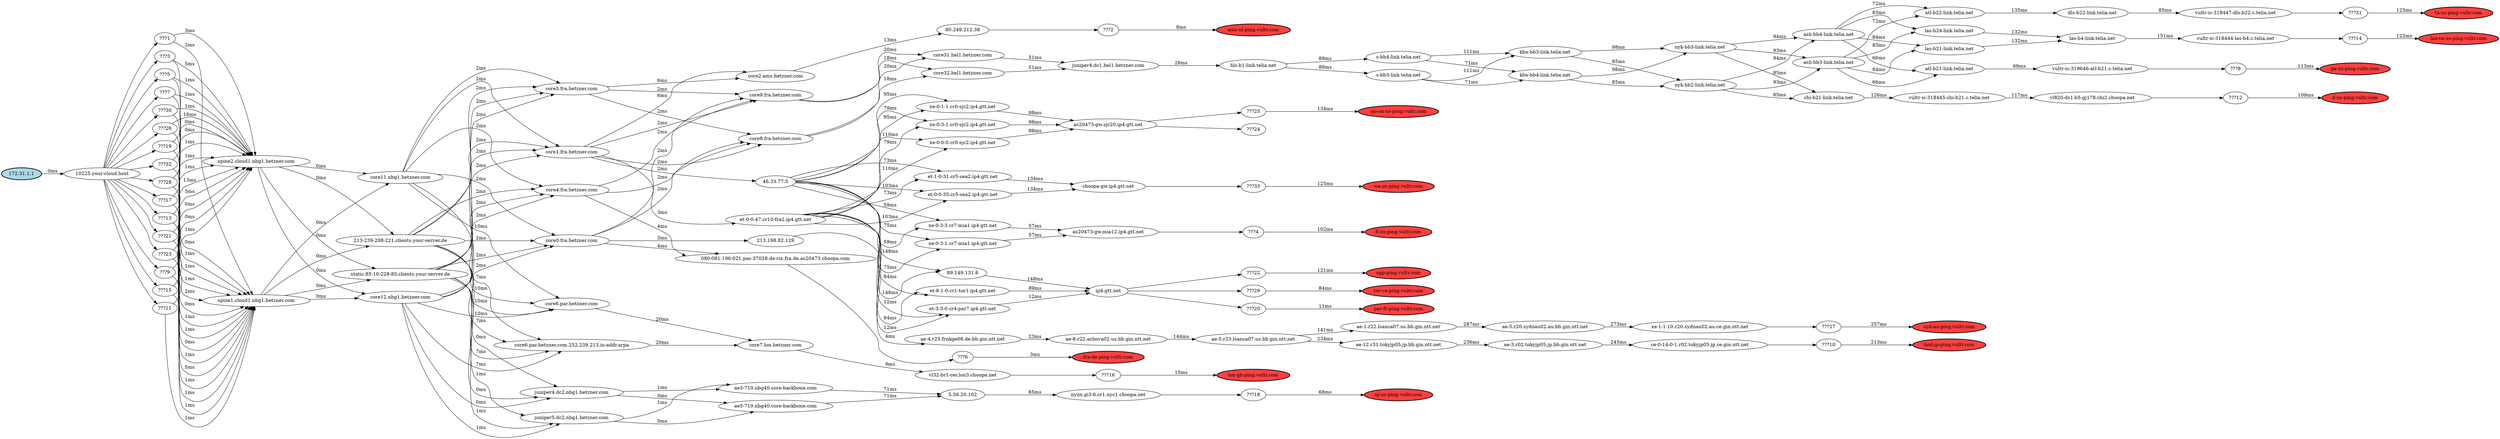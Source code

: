 digraph network {
	rankdir=LR;
	overlap=prism;

	"172.31.1.1" [style="bold,filled",fillcolor = lightblue];

	"ams-nl-ping.vultr.com" [style="bold,filled",fillcolor = brown1];
	"fl-us-ping.vultr.com" [style="bold,filled",fillcolor = brown1];
	"fra-de-ping.vultr.com" [style="bold,filled",fillcolor = brown1];
	"ga-us-ping.vultr.com" [style="bold,filled",fillcolor = brown1];
	"hnd-jp-ping.vultr.com" [style="bold,filled",fillcolor = brown1];
	"il-us-ping.vultr.com" [style="bold,filled",fillcolor = brown1];
	"lax-ca-us-ping.vultr.com" [style="bold,filled",fillcolor = brown1];
	"lon-gb-ping.vultr.com" [style="bold,filled",fillcolor = brown1];
	"nj-us-ping.vultr.com" [style="bold,filled",fillcolor = brown1];
	"par-fr-ping.vultr.com" [style="bold,filled",fillcolor = brown1];
	"sgp-ping.vultr.com" [style="bold,filled",fillcolor = brown1];
	"sjo-ca-us-ping.vultr.com" [style="bold,filled",fillcolor = brown1];
	"syd-au-ping.vultr.com" [style="bold,filled",fillcolor = brown1];
	"tor-ca-ping.vultr.com" [style="bold,filled",fillcolor = brown1];
	"tx-us-ping.vultr.com" [style="bold,filled",fillcolor = brown1];
	"wa-us-ping.vultr.com" [style="bold,filled",fillcolor = brown1];

	"172.31.1.1" -> "10225.your-cloud.host"[label="0ms"];
	"10225.your-cloud.host" -> "???1";
	"???1" -> "spine2.cloud1.nbg1.hetzner.com"[label="3ms"];
	"???1" -> "spine1.cloud1.nbg1.hetzner.com"[label="2ms"];
	"spine2.cloud1.nbg1.hetzner.com" -> "static.85-10-228-85.clients.your-server.de"[label="0ms"];
	"spine2.cloud1.nbg1.hetzner.com" -> "core12.nbg1.hetzner.com"[label="0ms"];
	"spine2.cloud1.nbg1.hetzner.com" -> "core11.nbg1.hetzner.com"[label="0ms"];
	"spine2.cloud1.nbg1.hetzner.com" -> "213-239-208-221.clients.your-server.de"[label="0ms"];
	"spine1.cloud1.nbg1.hetzner.com" -> "static.85-10-228-85.clients.your-server.de"[label="0ms"];
	"spine1.cloud1.nbg1.hetzner.com" -> "core12.nbg1.hetzner.com"[label="0ms"];
	"spine1.cloud1.nbg1.hetzner.com" -> "core11.nbg1.hetzner.com"[label="0ms"];
	"spine1.cloud1.nbg1.hetzner.com" -> "213-239-208-221.clients.your-server.de"[label="0ms"];
	"static.85-10-228-85.clients.your-server.de" -> "core1.fra.hetzner.com"[label="2ms"];
	"static.85-10-228-85.clients.your-server.de" -> "core5.fra.hetzner.com"[label="2ms"];
	"core12.nbg1.hetzner.com" -> "core1.fra.hetzner.com"[label="2ms"];
	"core12.nbg1.hetzner.com" -> "core5.fra.hetzner.com"[label="2ms"];
	"core11.nbg1.hetzner.com" -> "core1.fra.hetzner.com"[label="2ms"];
	"core11.nbg1.hetzner.com" -> "core5.fra.hetzner.com"[label="2ms"];
	"213-239-208-221.clients.your-server.de" -> "core1.fra.hetzner.com"[label="2ms"];
	"213-239-208-221.clients.your-server.de" -> "core5.fra.hetzner.com"[label="2ms"];
	"core1.fra.hetzner.com" -> "core2.ams.hetzner.com"[label="6ms"];
	"core5.fra.hetzner.com" -> "core2.ams.hetzner.com"[label="6ms"];
	"core2.ams.hetzner.com" -> "80.249.212.38"[label="13ms"];
	"80.249.212.38" -> "???2";
	"???2" -> "ams-nl-ping.vultr.com"[label="8ms"];
	"10225.your-cloud.host" -> "???3";
	"???3" -> "spine2.cloud1.nbg1.hetzner.com"[label="5ms"];
	"???3" -> "spine1.cloud1.nbg1.hetzner.com"[label="0ms"];
	"core1.fra.hetzner.com" -> "46.33.77.5"[label="2ms"];
	"core1.fra.hetzner.com" -> "et-0-0-47.cr10-fra2.ip4.gtt.net"[label="3ms"];
	"46.33.77.5" -> "xe-0-3-1.cr7-mia1.ip4.gtt.net"[label="75ms"];
	"46.33.77.5" -> "xe-0-3-3.cr7-mia1.ip4.gtt.net"[label="59ms"];
	"et-0-0-47.cr10-fra2.ip4.gtt.net" -> "xe-0-3-1.cr7-mia1.ip4.gtt.net"[label="75ms"];
	"et-0-0-47.cr10-fra2.ip4.gtt.net" -> "xe-0-3-3.cr7-mia1.ip4.gtt.net"[label="59ms"];
	"xe-0-3-1.cr7-mia1.ip4.gtt.net" -> "as20473-gw.mia12.ip4.gtt.net"[label="57ms"];
	"xe-0-3-3.cr7-mia1.ip4.gtt.net" -> "as20473-gw.mia12.ip4.gtt.net"[label="57ms"];
	"as20473-gw.mia12.ip4.gtt.net" -> "???4";
	"???4" -> "fl-us-ping.vultr.com"[label="102ms"];
	"10225.your-cloud.host" -> "???5";
	"???5" -> "spine2.cloud1.nbg1.hetzner.com"[label="1ms"];
	"???5" -> "spine1.cloud1.nbg1.hetzner.com"[label="1ms"];
	"213-239-208-221.clients.your-server.de" -> "core0.fra.hetzner.com"[label="2ms"];
	"213-239-208-221.clients.your-server.de" -> "core4.fra.hetzner.com"[label="2ms"];
	"core12.nbg1.hetzner.com" -> "core0.fra.hetzner.com"[label="2ms"];
	"core12.nbg1.hetzner.com" -> "core4.fra.hetzner.com"[label="2ms"];
	"core11.nbg1.hetzner.com" -> "core0.fra.hetzner.com"[label="2ms"];
	"core11.nbg1.hetzner.com" -> "core4.fra.hetzner.com"[label="2ms"];
	"static.85-10-228-85.clients.your-server.de" -> "core0.fra.hetzner.com"[label="2ms"];
	"static.85-10-228-85.clients.your-server.de" -> "core4.fra.hetzner.com"[label="2ms"];
	"core0.fra.hetzner.com" -> "080-081-196-021.pas-37028.de-cix.fra.de.as20473.choopa.com"[label="4ms"];
	"core4.fra.hetzner.com" -> "080-081-196-021.pas-37028.de-cix.fra.de.as20473.choopa.com"[label="4ms"];
	"080-081-196-021.pas-37028.de-cix.fra.de.as20473.choopa.com" -> "???6";
	"???6" -> "fra-de-ping.vultr.com"[label="3ms"];
	"10225.your-cloud.host" -> "???7";
	"???7" -> "spine2.cloud1.nbg1.hetzner.com"[label="1ms"];
	"???7" -> "spine1.cloud1.nbg1.hetzner.com"[label="1ms"];
	"core0.fra.hetzner.com" -> "core8.fra.hetzner.com"[label="2ms"];
	"core0.fra.hetzner.com" -> "core9.fra.hetzner.com"[label="2ms"];
	"core1.fra.hetzner.com" -> "core8.fra.hetzner.com"[label="2ms"];
	"core1.fra.hetzner.com" -> "core9.fra.hetzner.com"[label="2ms"];
	"core4.fra.hetzner.com" -> "core8.fra.hetzner.com"[label="2ms"];
	"core4.fra.hetzner.com" -> "core9.fra.hetzner.com"[label="2ms"];
	"core5.fra.hetzner.com" -> "core8.fra.hetzner.com"[label="2ms"];
	"core5.fra.hetzner.com" -> "core9.fra.hetzner.com"[label="2ms"];
	"core8.fra.hetzner.com" -> "core31.hel1.hetzner.com"[label="20ms"];
	"core8.fra.hetzner.com" -> "core32.hel1.hetzner.com"[label="18ms"];
	"core9.fra.hetzner.com" -> "core31.hel1.hetzner.com"[label="20ms"];
	"core9.fra.hetzner.com" -> "core32.hel1.hetzner.com"[label="18ms"];
	"core31.hel1.hetzner.com" -> "juniper4.dc1.hel1.hetzner.com"[label="51ms"];
	"core32.hel1.hetzner.com" -> "juniper4.dc1.hel1.hetzner.com"[label="51ms"];
	"juniper4.dc1.hel1.hetzner.com" -> "hls-b1-link.telia.net"[label="26ms"];
	"hls-b1-link.telia.net" -> "s-bb4-link.telia.net"[label="89ms"];
	"hls-b1-link.telia.net" -> "s-bb3-link.telia.net"[label="89ms"];
	"s-bb4-link.telia.net" -> "kbn-bb3-link.telia.net"[label="111ms"];
	"s-bb4-link.telia.net" -> "kbn-bb4-link.telia.net"[label="71ms"];
	"s-bb3-link.telia.net" -> "kbn-bb3-link.telia.net"[label="111ms"];
	"s-bb3-link.telia.net" -> "kbn-bb4-link.telia.net"[label="71ms"];
	"kbn-bb3-link.telia.net" -> "nyk-bb2-link.telia.net"[label="85ms"];
	"kbn-bb3-link.telia.net" -> "nyk-bb3-link.telia.net"[label="98ms"];
	"kbn-bb4-link.telia.net" -> "nyk-bb2-link.telia.net"[label="85ms"];
	"kbn-bb4-link.telia.net" -> "nyk-bb3-link.telia.net"[label="98ms"];
	"nyk-bb2-link.telia.net" -> "ash-bb4-link.telia.net"[label="94ms"];
	"nyk-bb2-link.telia.net" -> "ash-bb3-link.telia.net"[label="93ms"];
	"nyk-bb3-link.telia.net" -> "ash-bb4-link.telia.net"[label="94ms"];
	"nyk-bb3-link.telia.net" -> "ash-bb3-link.telia.net"[label="93ms"];
	"ash-bb4-link.telia.net" -> "atl-b21-link.telia.net"[label="66ms"];
	"ash-bb3-link.telia.net" -> "atl-b21-link.telia.net"[label="66ms"];
	"atl-b21-link.telia.net" -> "vultr-ic-319646-atl-b21.c.telia.net"[label="69ms"];
	"vultr-ic-319646-atl-b21.c.telia.net" -> "???8";
	"???8" -> "ga-us-ping.vultr.com"[label="113ms"];
	"10225.your-cloud.host" -> "???9";
	"???9" -> "spine1.cloud1.nbg1.hetzner.com"[label="1ms"];
	"???9" -> "spine2.cloud1.nbg1.hetzner.com"[label="0ms"];
	"core0.fra.hetzner.com" -> "213.198.82.129"[label="3ms"];
	"213.198.82.129" -> "ae-4.r25.frnkge08.de.bb.gin.ntt.net"[label="4ms"];
	"ae-4.r25.frnkge08.de.bb.gin.ntt.net" -> "ae-8.r22.asbnva02.us.bb.gin.ntt.net"[label="23ms"];
	"ae-8.r22.asbnva02.us.bb.gin.ntt.net" -> "ae-5.r23.lsanca07.us.bb.gin.ntt.net"[label="144ms"];
	"ae-5.r23.lsanca07.us.bb.gin.ntt.net" -> "ae-12.r31.tokyjp05.jp.bb.gin.ntt.net"[label="234ms"];
	"ae-12.r31.tokyjp05.jp.bb.gin.ntt.net" -> "ae-3.r02.tokyjp05.jp.bb.gin.ntt.net"[label="236ms"];
	"ae-3.r02.tokyjp05.jp.bb.gin.ntt.net" -> "ce-0-14-0-1.r02.tokyjp05.jp.ce.gin.ntt.net"[label="245ms"];
	"ce-0-14-0-1.r02.tokyjp05.jp.ce.gin.ntt.net" -> "???10";
	"???10" -> "hnd-jp-ping.vultr.com"[label="213ms"];
	"10225.your-cloud.host" -> "???11";
	"???11" -> "spine1.cloud1.nbg1.hetzner.com"[label="1ms"];
	"???11" -> "spine2.cloud1.nbg1.hetzner.com"[label="1ms"];
	"nyk-bb3-link.telia.net" -> "chi-b21-link.telia.net"[label="85ms"];
	"nyk-bb2-link.telia.net" -> "chi-b21-link.telia.net"[label="85ms"];
	"chi-b21-link.telia.net" -> "vultr-ic-318445-chi-b21.c.telia.net"[label="126ms"];
	"vultr-ic-318445-chi-b21.c.telia.net" -> "vl820-ds1-b5-gj178.chi2.choopa.net"[label="117ms"];
	"vl820-ds1-b5-gj178.chi2.choopa.net" -> "???12";
	"???12" -> "il-us-ping.vultr.com"[label="109ms"];
	"10225.your-cloud.host" -> "???13";
	"???13" -> "spine2.cloud1.nbg1.hetzner.com"[label="1ms"];
	"???13" -> "spine1.cloud1.nbg1.hetzner.com"[label="1ms"];
	"ash-bb4-link.telia.net" -> "las-b24-link.telia.net"[label="83ms"];
	"ash-bb4-link.telia.net" -> "las-b21-link.telia.net"[label="84ms"];
	"ash-bb3-link.telia.net" -> "las-b24-link.telia.net"[label="83ms"];
	"ash-bb3-link.telia.net" -> "las-b21-link.telia.net"[label="84ms"];
	"las-b24-link.telia.net" -> "las-b4-link.telia.net"[label="132ms"];
	"las-b21-link.telia.net" -> "las-b4-link.telia.net"[label="132ms"];
	"las-b4-link.telia.net" -> "vultr-ic-318444-las-b4.c.telia.net"[label="151ms"];
	"vultr-ic-318444-las-b4.c.telia.net" -> "???14";
	"???14" -> "lax-ca-us-ping.vultr.com"[label="122ms"];
	"10225.your-cloud.host" -> "???15";
	"???15" -> "spine2.cloud1.nbg1.hetzner.com"[label="0ms"];
	"???15" -> "spine1.cloud1.nbg1.hetzner.com"[label="1ms"];
	"core11.nbg1.hetzner.com" -> "core6.par.hetzner.com"[label="10ms"];
	"core11.nbg1.hetzner.com" -> "core6.par.hetzner.com.252.239.213.in-addr.arpa"[label="7ms"];
	"213-239-208-221.clients.your-server.de" -> "core6.par.hetzner.com"[label="10ms"];
	"213-239-208-221.clients.your-server.de" -> "core6.par.hetzner.com.252.239.213.in-addr.arpa"[label="7ms"];
	"static.85-10-228-85.clients.your-server.de" -> "core6.par.hetzner.com"[label="10ms"];
	"static.85-10-228-85.clients.your-server.de" -> "core6.par.hetzner.com.252.239.213.in-addr.arpa"[label="7ms"];
	"core12.nbg1.hetzner.com" -> "core6.par.hetzner.com"[label="10ms"];
	"core12.nbg1.hetzner.com" -> "core6.par.hetzner.com.252.239.213.in-addr.arpa"[label="7ms"];
	"core6.par.hetzner.com" -> "core7.lon.hetzner.com"[label="20ms"];
	"core6.par.hetzner.com.252.239.213.in-addr.arpa" -> "core7.lon.hetzner.com"[label="20ms"];
	"core7.lon.hetzner.com" -> "vl32-br1-cer.lon3.choopa.net"[label="9ms"];
	"vl32-br1-cer.lon3.choopa.net" -> "???16";
	"???16" -> "lon-gb-ping.vultr.com"[label="15ms"];
	"10225.your-cloud.host" -> "???17";
	"???17" -> "spine1.cloud1.nbg1.hetzner.com"[label="0ms"];
	"???17" -> "spine2.cloud1.nbg1.hetzner.com"[label="1ms"];
	"213-239-208-221.clients.your-server.de" -> "juniper5.dc2.nbg1.hetzner.com"[label="1ms"];
	"213-239-208-221.clients.your-server.de" -> "juniper4.dc2.nbg1.hetzner.com"[label="0ms"];
	"core12.nbg1.hetzner.com" -> "juniper5.dc2.nbg1.hetzner.com"[label="1ms"];
	"core12.nbg1.hetzner.com" -> "juniper4.dc2.nbg1.hetzner.com"[label="0ms"];
	"static.85-10-228-85.clients.your-server.de" -> "juniper5.dc2.nbg1.hetzner.com"[label="1ms"];
	"static.85-10-228-85.clients.your-server.de" -> "juniper4.dc2.nbg1.hetzner.com"[label="0ms"];
	"juniper5.dc2.nbg1.hetzner.com" -> "ae3-710.nbg40.core-backbone.com"[label="1ms"];
	"juniper5.dc2.nbg1.hetzner.com" -> "ae5-710.nbg40.core-backbone.com"[label="0ms"];
	"juniper4.dc2.nbg1.hetzner.com" -> "ae3-710.nbg40.core-backbone.com"[label="1ms"];
	"juniper4.dc2.nbg1.hetzner.com" -> "ae5-710.nbg40.core-backbone.com"[label="0ms"];
	"ae3-710.nbg40.core-backbone.com" -> "5.56.20.102"[label="71ms"];
	"ae5-710.nbg40.core-backbone.com" -> "5.56.20.102"[label="71ms"];
	"5.56.20.102" -> "nyiix.gi3-6.cr1.nyc1.choopa.net"[label="85ms"];
	"nyiix.gi3-6.cr1.nyc1.choopa.net" -> "???18";
	"???18" -> "nj-us-ping.vultr.com"[label="68ms"];
	"10225.your-cloud.host" -> "???19";
	"???19" -> "spine2.cloud1.nbg1.hetzner.com"[label="0ms"];
	"???19" -> "spine1.cloud1.nbg1.hetzner.com"[label="0ms"];
	"et-0-0-47.cr10-fra2.ip4.gtt.net" -> "et-3-3-0.cr4-par7.ip4.gtt.net"[label="12ms"];
	"46.33.77.5" -> "et-3-3-0.cr4-par7.ip4.gtt.net"[label="12ms"];
	"et-3-3-0.cr4-par7.ip4.gtt.net" -> "ip4.gtt.net"[label="12ms"];
	"ip4.gtt.net" -> "???20";
	"???20" -> "par-fr-ping.vultr.com"[label="11ms"];
	"10225.your-cloud.host" -> "???21";
	"???21" -> "spine2.cloud1.nbg1.hetzner.com"[label="13ms"];
	"???21" -> "spine1.cloud1.nbg1.hetzner.com"[label="5ms"];
	"46.33.77.5" -> "89.149.131.6"[label="148ms"];
	"et-0-0-47.cr10-fra2.ip4.gtt.net" -> "89.149.131.6"[label="148ms"];
	"89.149.131.6" -> "ip4.gtt.net"[label="148ms"];
	"ip4.gtt.net" -> "???22";
	"???22" -> "sgp-ping.vultr.com"[label="121ms"];
	"10225.your-cloud.host" -> "???23";
	"???23" -> "spine2.cloud1.nbg1.hetzner.com"[label="5ms"];
	"???23" -> "spine1.cloud1.nbg1.hetzner.com"[label="1ms"];
	"et-0-0-47.cr10-fra2.ip4.gtt.net" -> "xe-0-1-1.cr0-sjc2.ip4.gtt.net"[label="95ms"];
	"et-0-0-47.cr10-fra2.ip4.gtt.net" -> "xe-0-0-0.cr0-sjc2.ip4.gtt.net"[label="110ms"];
	"et-0-0-47.cr10-fra2.ip4.gtt.net" -> "xe-0-3-1.cr0-sjc2.ip4.gtt.net"[label="79ms"];
	"46.33.77.5" -> "xe-0-1-1.cr0-sjc2.ip4.gtt.net"[label="95ms"];
	"46.33.77.5" -> "xe-0-0-0.cr0-sjc2.ip4.gtt.net"[label="110ms"];
	"46.33.77.5" -> "xe-0-3-1.cr0-sjc2.ip4.gtt.net"[label="79ms"];
	"xe-0-1-1.cr0-sjc2.ip4.gtt.net" -> "as20473-gw.sjc20.ip4.gtt.net"[label="98ms"];
	"xe-0-0-0.cr0-sjc2.ip4.gtt.net" -> "as20473-gw.sjc20.ip4.gtt.net"[label="98ms"];
	"xe-0-3-1.cr0-sjc2.ip4.gtt.net" -> "as20473-gw.sjc20.ip4.gtt.net"[label="98ms"];
	"as20473-gw.sjc20.ip4.gtt.net" -> "???24";
	"as20473-gw.sjc20.ip4.gtt.net" -> "???25";
	"???25" -> "sjo-ca-us-ping.vultr.com"[label="134ms"];
	"10225.your-cloud.host" -> "???26";
	"???26" -> "spine1.cloud1.nbg1.hetzner.com"[label="2ms"];
	"???26" -> "spine2.cloud1.nbg1.hetzner.com"[label="16ms"];
	"ae-5.r23.lsanca07.us.bb.gin.ntt.net" -> "ae-1.r22.lsanca07.us.bb.gin.ntt.net"[label="141ms"];
	"ae-1.r22.lsanca07.us.bb.gin.ntt.net" -> "ae-5.r20.sydnau02.au.bb.gin.ntt.net"[label="287ms"];
	"ae-5.r20.sydnau02.au.bb.gin.ntt.net" -> "xe-1-1-10.r20.sydnau02.au.ce.gin.ntt.net"[label="273ms"];
	"xe-1-1-10.r20.sydnau02.au.ce.gin.ntt.net" -> "???27";
	"???27" -> "syd-au-ping.vultr.com"[label="257ms"];
	"10225.your-cloud.host" -> "???28";
	"???28" -> "spine1.cloud1.nbg1.hetzner.com"[label="1ms"];
	"???28" -> "spine2.cloud1.nbg1.hetzner.com"[label="1ms"];
	"46.33.77.5" -> "et-8-1-0.cr1-tor1.ip4.gtt.net"[label="84ms"];
	"et-0-0-47.cr10-fra2.ip4.gtt.net" -> "et-8-1-0.cr1-tor1.ip4.gtt.net"[label="84ms"];
	"et-8-1-0.cr1-tor1.ip4.gtt.net" -> "ip4.gtt.net"[label="89ms"];
	"ip4.gtt.net" -> "???29";
	"???29" -> "tor-ca-ping.vultr.com"[label="84ms"];
	"10225.your-cloud.host" -> "???30";
	"???30" -> "spine1.cloud1.nbg1.hetzner.com"[label="1ms"];
	"???30" -> "spine2.cloud1.nbg1.hetzner.com"[label="1ms"];
	"ash-bb4-link.telia.net" -> "atl-b22-link.telia.net"[label="72ms"];
	"ash-bb3-link.telia.net" -> "atl-b22-link.telia.net"[label="72ms"];
	"atl-b22-link.telia.net" -> "dls-b22-link.telia.net"[label="135ms"];
	"dls-b22-link.telia.net" -> "vultr-ic-318447-dls-b22.c.telia.net"[label="85ms"];
	"vultr-ic-318447-dls-b22.c.telia.net" -> "???31";
	"???31" -> "tx-us-ping.vultr.com"[label="125ms"];
	"10225.your-cloud.host" -> "???32";
	"???32" -> "spine1.cloud1.nbg1.hetzner.com"[label="1ms"];
	"???32" -> "spine2.cloud1.nbg1.hetzner.com"[label="0ms"];
	"46.33.77.5" -> "et-1-0-31.cr5-sea2.ip4.gtt.net"[label="73ms"];
	"46.33.77.5" -> "et-0-0-35.cr5-sea2.ip4.gtt.net"[label="103ms"];
	"et-0-0-47.cr10-fra2.ip4.gtt.net" -> "et-1-0-31.cr5-sea2.ip4.gtt.net"[label="73ms"];
	"et-0-0-47.cr10-fra2.ip4.gtt.net" -> "et-0-0-35.cr5-sea2.ip4.gtt.net"[label="103ms"];
	"et-1-0-31.cr5-sea2.ip4.gtt.net" -> "choopa-gw.ip4.gtt.net"[label="134ms"];
	"et-0-0-35.cr5-sea2.ip4.gtt.net" -> "choopa-gw.ip4.gtt.net"[label="134ms"];
	"choopa-gw.ip4.gtt.net" -> "???33";
	"???33" -> "wa-us-ping.vultr.com"[label="125ms"];
}
